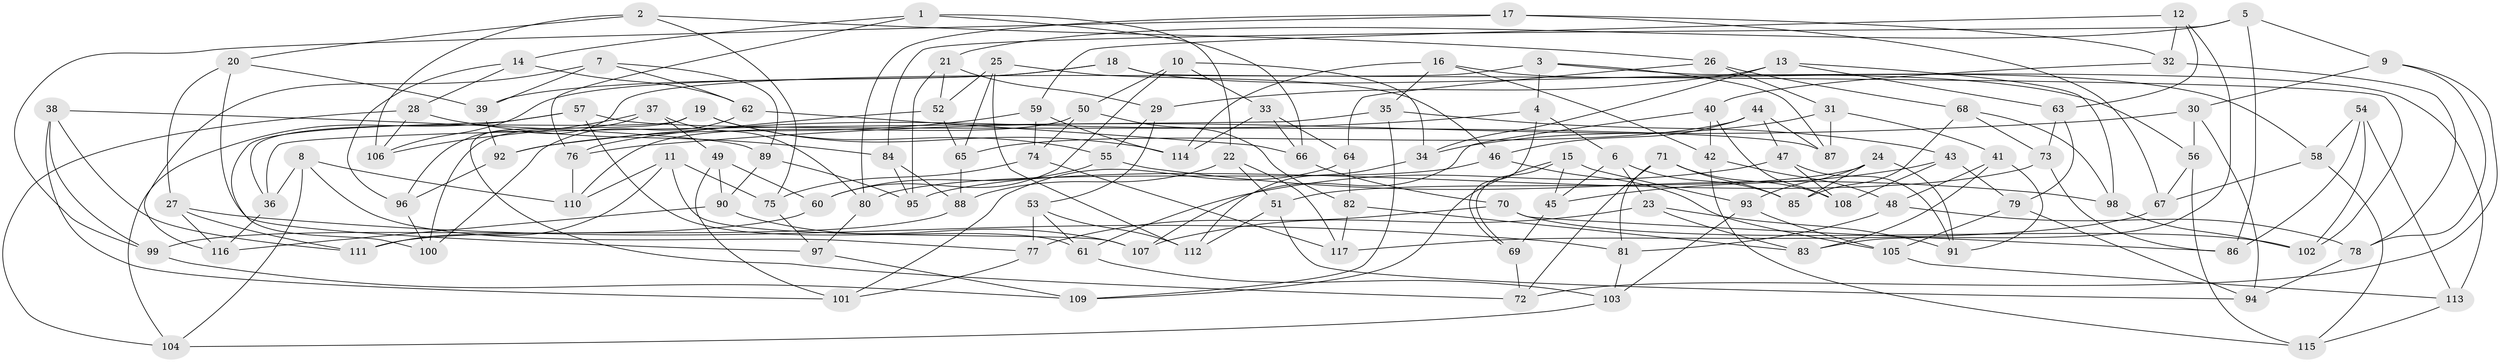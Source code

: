 // Generated by graph-tools (version 1.1) at 2025/37/03/09/25 02:37:51]
// undirected, 117 vertices, 234 edges
graph export_dot {
graph [start="1"]
  node [color=gray90,style=filled];
  1;
  2;
  3;
  4;
  5;
  6;
  7;
  8;
  9;
  10;
  11;
  12;
  13;
  14;
  15;
  16;
  17;
  18;
  19;
  20;
  21;
  22;
  23;
  24;
  25;
  26;
  27;
  28;
  29;
  30;
  31;
  32;
  33;
  34;
  35;
  36;
  37;
  38;
  39;
  40;
  41;
  42;
  43;
  44;
  45;
  46;
  47;
  48;
  49;
  50;
  51;
  52;
  53;
  54;
  55;
  56;
  57;
  58;
  59;
  60;
  61;
  62;
  63;
  64;
  65;
  66;
  67;
  68;
  69;
  70;
  71;
  72;
  73;
  74;
  75;
  76;
  77;
  78;
  79;
  80;
  81;
  82;
  83;
  84;
  85;
  86;
  87;
  88;
  89;
  90;
  91;
  92;
  93;
  94;
  95;
  96;
  97;
  98;
  99;
  100;
  101;
  102;
  103;
  104;
  105;
  106;
  107;
  108;
  109;
  110;
  111;
  112;
  113;
  114;
  115;
  116;
  117;
  1 -- 14;
  1 -- 22;
  1 -- 66;
  1 -- 76;
  2 -- 26;
  2 -- 75;
  2 -- 106;
  2 -- 20;
  3 -- 113;
  3 -- 4;
  3 -- 87;
  3 -- 96;
  4 -- 6;
  4 -- 69;
  4 -- 92;
  5 -- 84;
  5 -- 86;
  5 -- 9;
  5 -- 21;
  6 -- 85;
  6 -- 23;
  6 -- 45;
  7 -- 89;
  7 -- 116;
  7 -- 39;
  7 -- 62;
  8 -- 36;
  8 -- 77;
  8 -- 104;
  8 -- 110;
  9 -- 72;
  9 -- 78;
  9 -- 30;
  10 -- 50;
  10 -- 34;
  10 -- 33;
  10 -- 60;
  11 -- 111;
  11 -- 110;
  11 -- 75;
  11 -- 107;
  12 -- 83;
  12 -- 59;
  12 -- 63;
  12 -- 32;
  13 -- 63;
  13 -- 29;
  13 -- 34;
  13 -- 98;
  14 -- 96;
  14 -- 28;
  14 -- 62;
  15 -- 45;
  15 -- 69;
  15 -- 109;
  15 -- 93;
  16 -- 42;
  16 -- 114;
  16 -- 35;
  16 -- 58;
  17 -- 32;
  17 -- 67;
  17 -- 99;
  17 -- 80;
  18 -- 106;
  18 -- 56;
  18 -- 102;
  18 -- 39;
  19 -- 114;
  19 -- 100;
  19 -- 36;
  19 -- 55;
  20 -- 39;
  20 -- 27;
  20 -- 97;
  21 -- 95;
  21 -- 52;
  21 -- 29;
  22 -- 51;
  22 -- 88;
  22 -- 117;
  23 -- 107;
  23 -- 91;
  23 -- 83;
  24 -- 51;
  24 -- 93;
  24 -- 91;
  24 -- 85;
  25 -- 65;
  25 -- 46;
  25 -- 52;
  25 -- 112;
  26 -- 68;
  26 -- 64;
  26 -- 31;
  27 -- 111;
  27 -- 81;
  27 -- 116;
  28 -- 106;
  28 -- 84;
  28 -- 104;
  29 -- 55;
  29 -- 53;
  30 -- 76;
  30 -- 94;
  30 -- 56;
  31 -- 34;
  31 -- 87;
  31 -- 41;
  32 -- 78;
  32 -- 40;
  33 -- 114;
  33 -- 66;
  33 -- 64;
  34 -- 112;
  35 -- 109;
  35 -- 36;
  35 -- 43;
  36 -- 116;
  37 -- 49;
  37 -- 72;
  37 -- 80;
  37 -- 106;
  38 -- 101;
  38 -- 99;
  38 -- 111;
  38 -- 89;
  39 -- 92;
  40 -- 108;
  40 -- 42;
  40 -- 107;
  41 -- 83;
  41 -- 48;
  41 -- 91;
  42 -- 48;
  42 -- 115;
  43 -- 108;
  43 -- 45;
  43 -- 79;
  44 -- 87;
  44 -- 65;
  44 -- 47;
  44 -- 46;
  45 -- 69;
  46 -- 105;
  46 -- 80;
  47 -- 91;
  47 -- 108;
  47 -- 61;
  48 -- 81;
  48 -- 78;
  49 -- 101;
  49 -- 60;
  49 -- 90;
  50 -- 82;
  50 -- 110;
  50 -- 74;
  51 -- 112;
  51 -- 94;
  52 -- 65;
  52 -- 76;
  53 -- 61;
  53 -- 112;
  53 -- 77;
  54 -- 113;
  54 -- 58;
  54 -- 102;
  54 -- 86;
  55 -- 60;
  55 -- 98;
  56 -- 67;
  56 -- 115;
  57 -- 100;
  57 -- 61;
  57 -- 104;
  57 -- 87;
  58 -- 67;
  58 -- 115;
  59 -- 114;
  59 -- 74;
  59 -- 92;
  60 -- 99;
  61 -- 103;
  62 -- 66;
  62 -- 100;
  63 -- 73;
  63 -- 79;
  64 -- 82;
  64 -- 101;
  65 -- 88;
  66 -- 70;
  67 -- 117;
  68 -- 85;
  68 -- 98;
  68 -- 73;
  69 -- 72;
  70 -- 86;
  70 -- 77;
  70 -- 102;
  71 -- 72;
  71 -- 85;
  71 -- 81;
  71 -- 108;
  73 -- 86;
  73 -- 95;
  74 -- 75;
  74 -- 117;
  75 -- 97;
  76 -- 110;
  77 -- 101;
  78 -- 94;
  79 -- 94;
  79 -- 105;
  80 -- 97;
  81 -- 103;
  82 -- 117;
  82 -- 83;
  84 -- 95;
  84 -- 88;
  88 -- 111;
  89 -- 90;
  89 -- 95;
  90 -- 116;
  90 -- 107;
  92 -- 96;
  93 -- 103;
  93 -- 105;
  96 -- 100;
  97 -- 109;
  98 -- 102;
  99 -- 109;
  103 -- 104;
  105 -- 113;
  113 -- 115;
}

